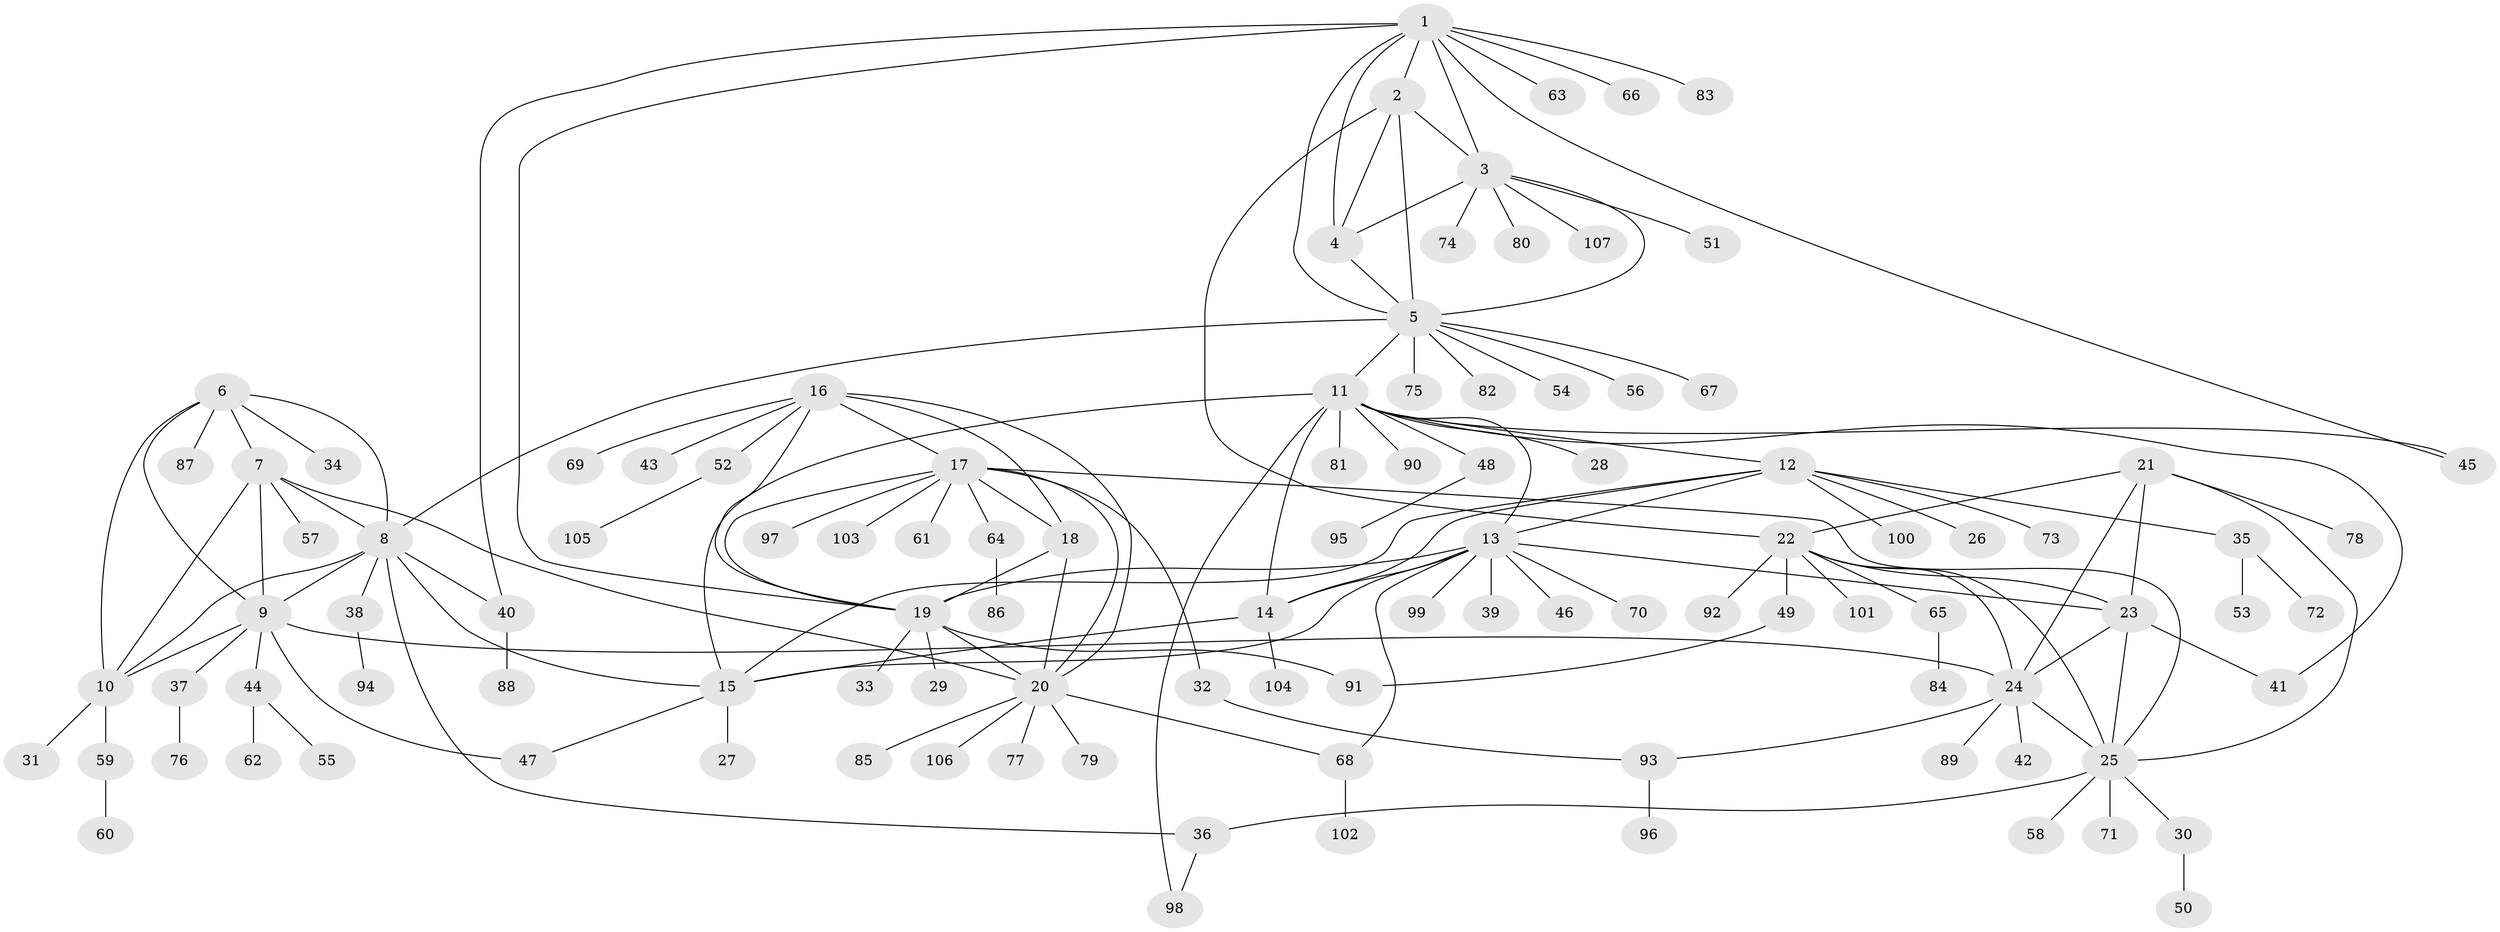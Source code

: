 // coarse degree distribution, {6: 0.10909090909090909, 4: 0.12727272727272726, 9: 0.03636363636363636, 3: 0.03636363636363636, 12: 0.01818181818181818, 7: 0.05454545454545454, 8: 0.05454545454545454, 1: 0.38181818181818183, 2: 0.18181818181818182}
// Generated by graph-tools (version 1.1) at 2025/52/03/04/25 22:52:30]
// undirected, 107 vertices, 151 edges
graph export_dot {
  node [color=gray90,style=filled];
  1;
  2;
  3;
  4;
  5;
  6;
  7;
  8;
  9;
  10;
  11;
  12;
  13;
  14;
  15;
  16;
  17;
  18;
  19;
  20;
  21;
  22;
  23;
  24;
  25;
  26;
  27;
  28;
  29;
  30;
  31;
  32;
  33;
  34;
  35;
  36;
  37;
  38;
  39;
  40;
  41;
  42;
  43;
  44;
  45;
  46;
  47;
  48;
  49;
  50;
  51;
  52;
  53;
  54;
  55;
  56;
  57;
  58;
  59;
  60;
  61;
  62;
  63;
  64;
  65;
  66;
  67;
  68;
  69;
  70;
  71;
  72;
  73;
  74;
  75;
  76;
  77;
  78;
  79;
  80;
  81;
  82;
  83;
  84;
  85;
  86;
  87;
  88;
  89;
  90;
  91;
  92;
  93;
  94;
  95;
  96;
  97;
  98;
  99;
  100;
  101;
  102;
  103;
  104;
  105;
  106;
  107;
  1 -- 2;
  1 -- 3;
  1 -- 4;
  1 -- 5;
  1 -- 19;
  1 -- 40;
  1 -- 45;
  1 -- 63;
  1 -- 66;
  1 -- 83;
  2 -- 3;
  2 -- 4;
  2 -- 5;
  2 -- 22;
  3 -- 4;
  3 -- 5;
  3 -- 51;
  3 -- 74;
  3 -- 80;
  3 -- 107;
  4 -- 5;
  5 -- 8;
  5 -- 11;
  5 -- 54;
  5 -- 56;
  5 -- 67;
  5 -- 75;
  5 -- 82;
  6 -- 7;
  6 -- 8;
  6 -- 9;
  6 -- 10;
  6 -- 34;
  6 -- 87;
  7 -- 8;
  7 -- 9;
  7 -- 10;
  7 -- 20;
  7 -- 57;
  8 -- 9;
  8 -- 10;
  8 -- 15;
  8 -- 36;
  8 -- 38;
  8 -- 40;
  9 -- 10;
  9 -- 24;
  9 -- 37;
  9 -- 44;
  9 -- 47;
  10 -- 31;
  10 -- 59;
  11 -- 12;
  11 -- 13;
  11 -- 14;
  11 -- 15;
  11 -- 28;
  11 -- 41;
  11 -- 45;
  11 -- 48;
  11 -- 81;
  11 -- 90;
  11 -- 98;
  12 -- 13;
  12 -- 14;
  12 -- 15;
  12 -- 26;
  12 -- 35;
  12 -- 73;
  12 -- 100;
  13 -- 14;
  13 -- 15;
  13 -- 19;
  13 -- 23;
  13 -- 39;
  13 -- 46;
  13 -- 68;
  13 -- 70;
  13 -- 99;
  14 -- 15;
  14 -- 104;
  15 -- 27;
  15 -- 47;
  16 -- 17;
  16 -- 18;
  16 -- 19;
  16 -- 20;
  16 -- 43;
  16 -- 52;
  16 -- 69;
  17 -- 18;
  17 -- 19;
  17 -- 20;
  17 -- 25;
  17 -- 32;
  17 -- 61;
  17 -- 64;
  17 -- 97;
  17 -- 103;
  18 -- 19;
  18 -- 20;
  19 -- 20;
  19 -- 29;
  19 -- 33;
  19 -- 91;
  20 -- 68;
  20 -- 77;
  20 -- 79;
  20 -- 85;
  20 -- 106;
  21 -- 22;
  21 -- 23;
  21 -- 24;
  21 -- 25;
  21 -- 78;
  22 -- 23;
  22 -- 24;
  22 -- 25;
  22 -- 49;
  22 -- 65;
  22 -- 92;
  22 -- 101;
  23 -- 24;
  23 -- 25;
  23 -- 41;
  24 -- 25;
  24 -- 42;
  24 -- 89;
  24 -- 93;
  25 -- 30;
  25 -- 36;
  25 -- 58;
  25 -- 71;
  30 -- 50;
  32 -- 93;
  35 -- 53;
  35 -- 72;
  36 -- 98;
  37 -- 76;
  38 -- 94;
  40 -- 88;
  44 -- 55;
  44 -- 62;
  48 -- 95;
  49 -- 91;
  52 -- 105;
  59 -- 60;
  64 -- 86;
  65 -- 84;
  68 -- 102;
  93 -- 96;
}
